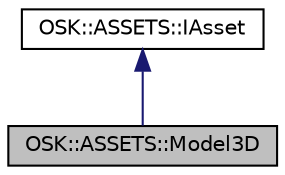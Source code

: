 digraph "OSK::ASSETS::Model3D"
{
 // LATEX_PDF_SIZE
  edge [fontname="Helvetica",fontsize="10",labelfontname="Helvetica",labelfontsize="10"];
  node [fontname="Helvetica",fontsize="10",shape=record];
  Node1 [label="OSK::ASSETS::Model3D",height=0.2,width=0.4,color="black", fillcolor="grey75", style="filled", fontcolor="black",tooltip="Un modelo 3D, para el renderizado 3D. Está compuesto por una serie de meshes 3D."];
  Node2 -> Node1 [dir="back",color="midnightblue",fontsize="10",style="solid"];
  Node2 [label="OSK::ASSETS::IAsset",height=0.2,width=0.4,color="black", fillcolor="white", style="filled",URL="$class_o_s_k_1_1_a_s_s_e_t_s_1_1_i_asset.html",tooltip="Un asset es un archivo/contenido que se usa en un juego. Incluye contenido como texturas,..."];
}
